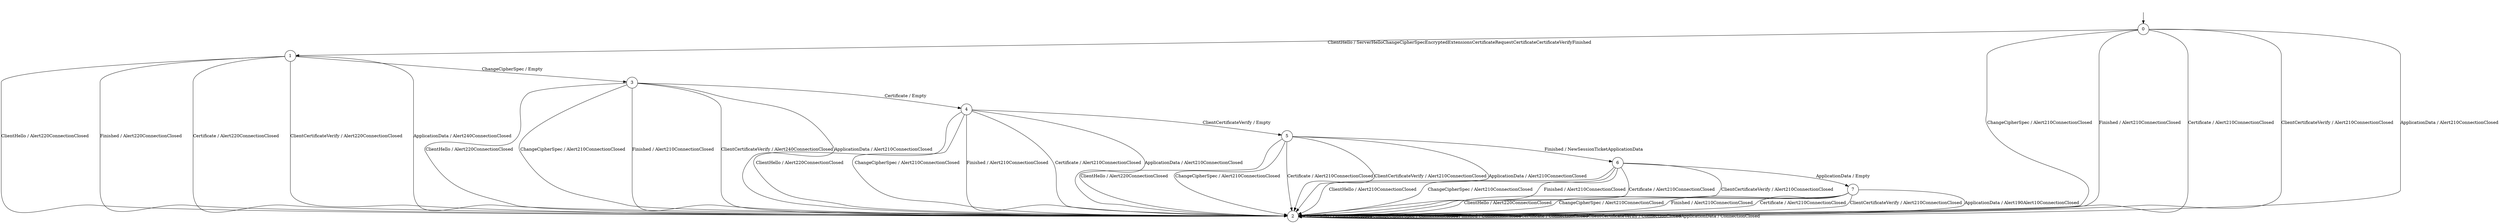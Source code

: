 digraph g {
__start0 [label="" shape="none"];

	s0 [shape="circle" label="0"];
	s1 [shape="circle" label="1"];
	s2 [shape="circle" label="2"];
	s3 [shape="circle" label="3"];
	s4 [shape="circle" label="4"];
	s5 [shape="circle" label="5"];
	s6 [shape="circle" label="6"];
	s7 [shape="circle" label="7"];
	s0 -> s1[label="ClientHello / ServerHelloChangeCipherSpecEncryptedExtensionsCertificateRequestCertificateCertificateVerifyFinished"]
	s0 -> s2[label="ChangeCipherSpec / Alert210ConnectionClosed"]
	s0 -> s2[label="Finished / Alert210ConnectionClosed"]
	s0 -> s2[label="Certificate / Alert210ConnectionClosed"]
	s0 -> s2[label="ClientCertificateVerify / Alert210ConnectionClosed"]
	s0 -> s2[label="ApplicationData / Alert210ConnectionClosed"]
	s1 -> s2[label="ClientHello / Alert220ConnectionClosed"]
	s1 -> s3[label="ChangeCipherSpec / Empty"]
	s1 -> s2[label="Finished / Alert220ConnectionClosed"]
	s1 -> s2[label="Certificate / Alert220ConnectionClosed"]
	s1 -> s2[label="ClientCertificateVerify / Alert220ConnectionClosed"]
	s1 -> s2[label="ApplicationData / Alert240ConnectionClosed"]
	s2 -> s2[label="ClientHello / ConnectionClosed"]
	s2 -> s2[label="ChangeCipherSpec / ConnectionClosed"]
	s2 -> s2[label="Finished / ConnectionClosed"]
	s2 -> s2[label="Certificate / ConnectionClosed"]
	s2 -> s2[label="ClientCertificateVerify / ConnectionClosed"]
	s2 -> s2[label="ApplicationData / ConnectionClosed"]
	s3 -> s2[label="ClientHello / Alert220ConnectionClosed"]
	s3 -> s2[label="ChangeCipherSpec / Alert210ConnectionClosed"]
	s3 -> s2[label="Finished / Alert210ConnectionClosed"]
	s3 -> s4[label="Certificate / Empty"]
	s3 -> s2[label="ClientCertificateVerify / Alert240ConnectionClosed"]
	s3 -> s2[label="ApplicationData / Alert210ConnectionClosed"]
	s4 -> s2[label="ClientHello / Alert220ConnectionClosed"]
	s4 -> s2[label="ChangeCipherSpec / Alert210ConnectionClosed"]
	s4 -> s2[label="Finished / Alert210ConnectionClosed"]
	s4 -> s2[label="Certificate / Alert210ConnectionClosed"]
	s4 -> s5[label="ClientCertificateVerify / Empty"]
	s4 -> s2[label="ApplicationData / Alert210ConnectionClosed"]
	s5 -> s2[label="ClientHello / Alert220ConnectionClosed"]
	s5 -> s2[label="ChangeCipherSpec / Alert210ConnectionClosed"]
	s5 -> s6[label="Finished / NewSessionTicketApplicationData"]
	s5 -> s2[label="Certificate / Alert210ConnectionClosed"]
	s5 -> s2[label="ClientCertificateVerify / Alert210ConnectionClosed"]
	s5 -> s2[label="ApplicationData / Alert210ConnectionClosed"]
	s6 -> s2[label="ClientHello / Alert210ConnectionClosed"]
	s6 -> s2[label="ChangeCipherSpec / Alert210ConnectionClosed"]
	s6 -> s2[label="Finished / Alert210ConnectionClosed"]
	s6 -> s2[label="Certificate / Alert210ConnectionClosed"]
	s6 -> s2[label="ClientCertificateVerify / Alert210ConnectionClosed"]
	s6 -> s7[label="ApplicationData / Empty"]
	s7 -> s2[label="ClientHello / Alert220ConnectionClosed"]
	s7 -> s2[label="ChangeCipherSpec / Alert210ConnectionClosed"]
	s7 -> s2[label="Finished / Alert210ConnectionClosed"]
	s7 -> s2[label="Certificate / Alert210ConnectionClosed"]
	s7 -> s2[label="ClientCertificateVerify / Alert210ConnectionClosed"]
	s7 -> s2[label="ApplicationData / Alert190Alert10ConnectionClosed"]

__start0 -> s0;
}

